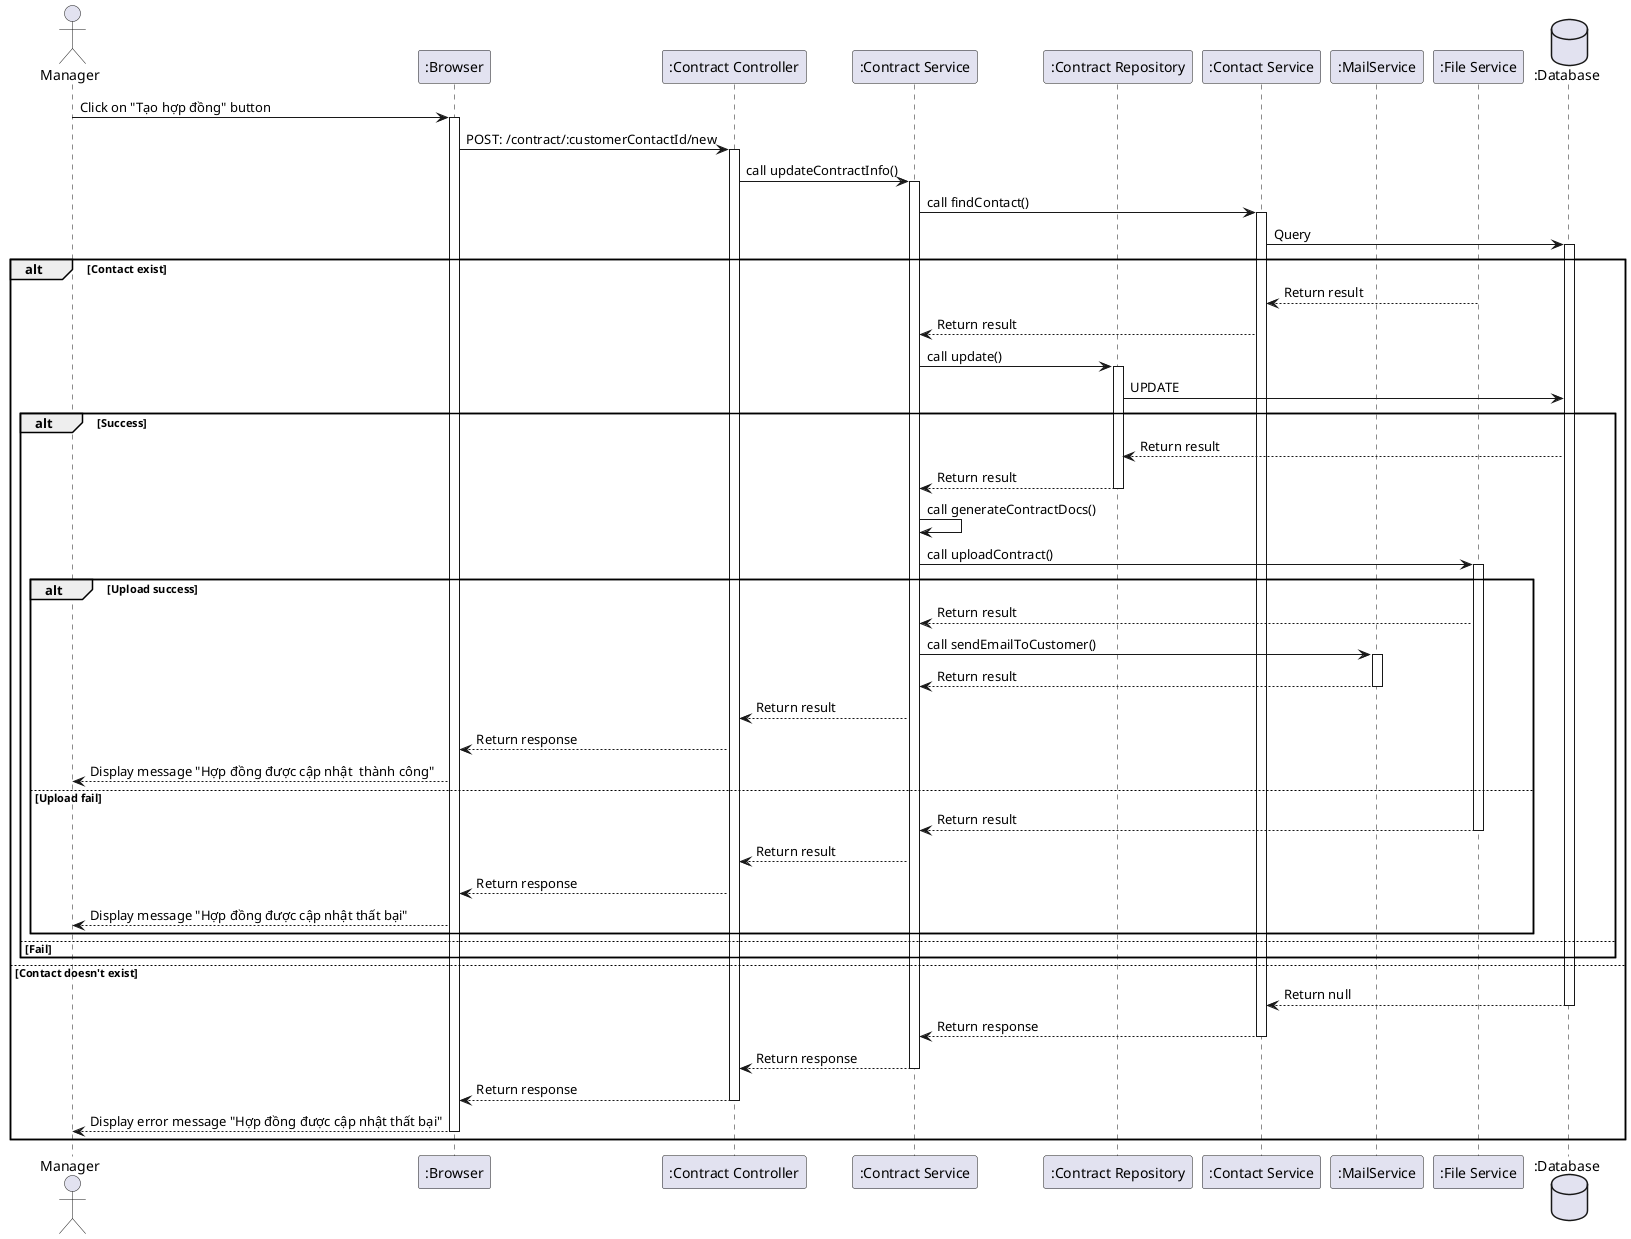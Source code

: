 @startuml

actor Manager as user
participant ":Browser" as a
participant ":Contract Controller" as b
participant ":Contract Service" as c
participant ":Contract Repository" as d
participant ":Contact Service" as e
participant ":MailService" as f
participant ":File Service" as g
database ":Database" as h

user -> a++: Click on "Tạo hợp đồng" button
a -> b++: POST: /contract/:customerContactId/new
b -> c++: call updateContractInfo()
c -> e++: call findContact()
e -> h++: Query
alt Contact exist
    g --> e: Return result
    e --> c: Return result
    c -> d++: call update()
    d -> h: UPDATE
    alt Success
        h --> d: Return result
        d --> c--: Return result
        c -> c: call generateContractDocs()
        c -> g++: call uploadContract()
        alt Upload success
            g --> c: Return result
            c -> f++: call sendEmailToCustomer()
            f --> c--: Return result
            c --> b: Return result
            b --> a: Return response
            a --> user: Display message "Hợp đồng được cập nhật  thành công"
        else Upload fail
             g --> c--: Return result
             c --> b: Return result
             b --> a: Return response
             a --> user: Display message "Hợp đồng được cập nhật thất bại"
        end

    else Fail
    end
else Contact doesn't exist
    h --> e--: Return null
    e --> c--: Return response
    c --> b--: Return response
    b --> a--: Return response
    a --> user--: Display error message "Hợp đồng được cập nhật thất bại"
end
@enduml
